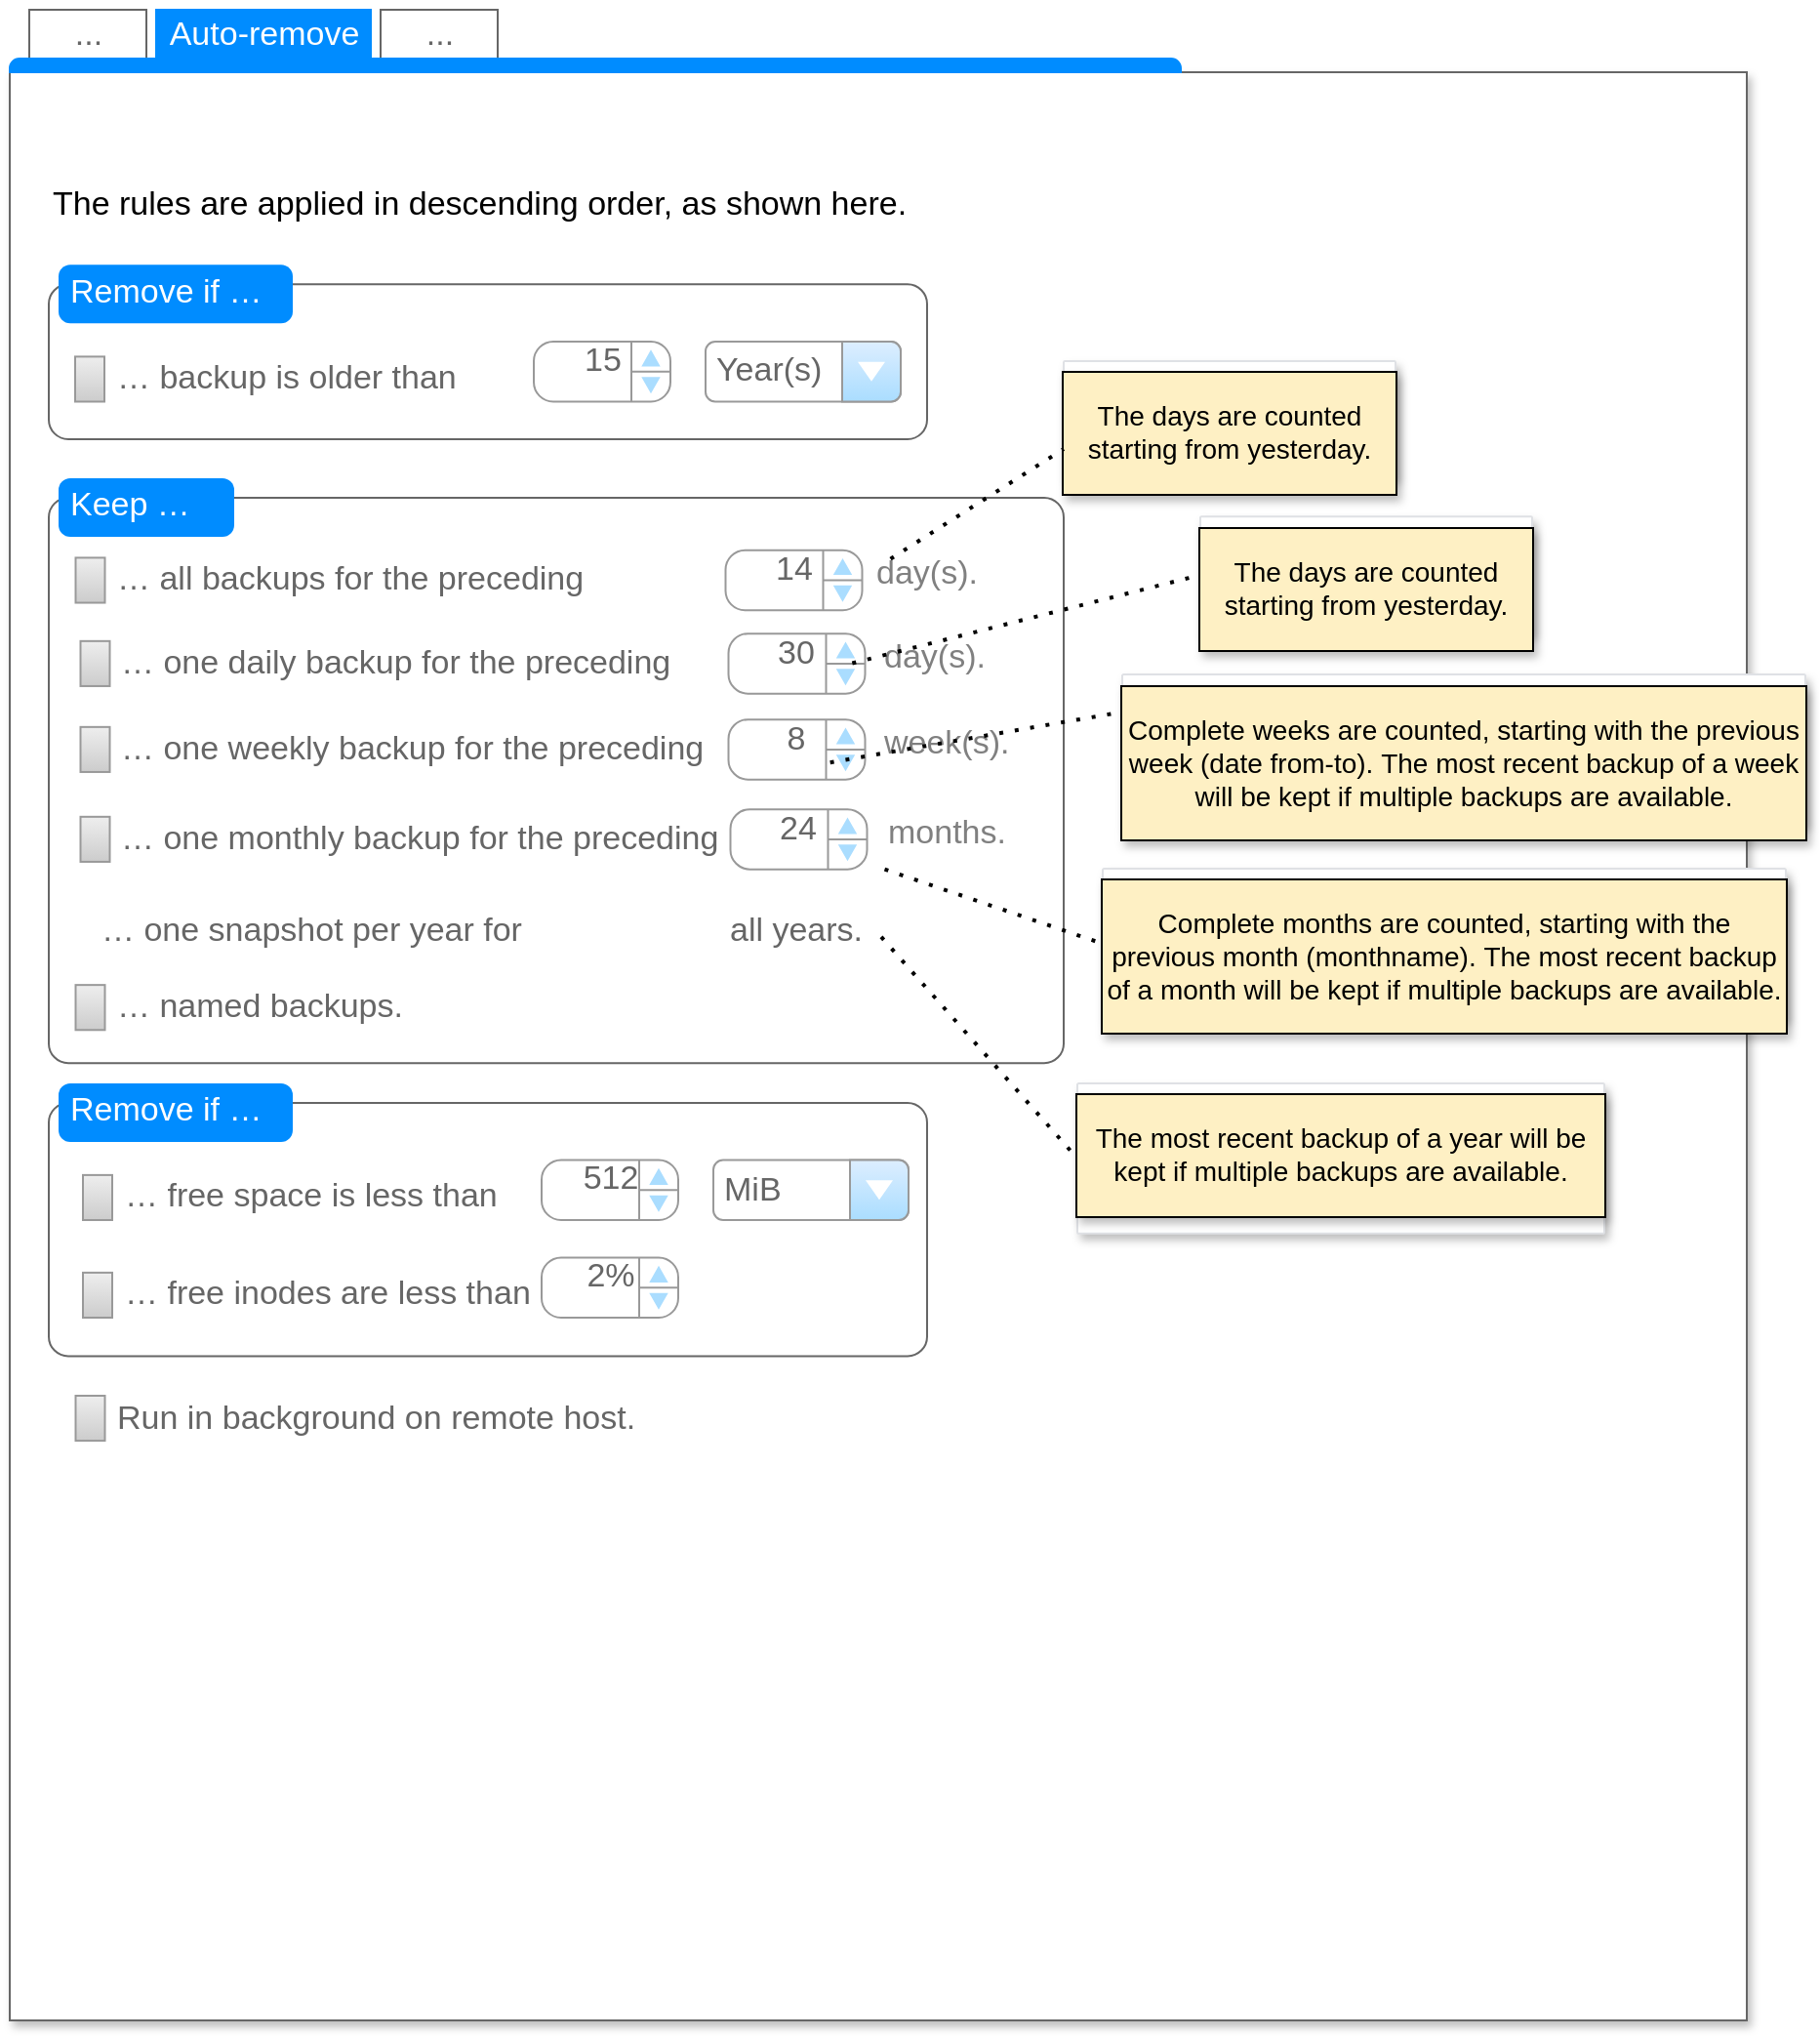 <mxfile version="25.0.3">
  <diagram name="Seite-1" id="QbO9OI8nUnqEIkdLsoEd">
    <mxGraphModel dx="2200" dy="1164" grid="1" gridSize="10" guides="1" tooltips="1" connect="1" arrows="1" fold="1" page="1" pageScale="1" pageWidth="827" pageHeight="1169" math="0" shadow="0">
      <root>
        <mxCell id="0" />
        <mxCell id="1" parent="0" />
        <mxCell id="x8gMyu6OwGuHP-ef9QG5-16" value="" style="strokeWidth=1;shadow=1;dashed=0;align=center;html=1;shape=mxgraph.mockup.containers.marginRect2;rectMarginTop=32;strokeColor=#666666;gradientColor=none;whiteSpace=wrap;fontColor=#808080;movable=1;resizable=1;rotatable=1;deletable=1;editable=1;locked=0;connectable=1;fillColor=default;fillStyle=auto;" parent="1" vertex="1">
          <mxGeometry x="10" y="10" width="890" height="1030" as="geometry" />
        </mxCell>
        <mxCell id="x8gMyu6OwGuHP-ef9QG5-22" value="..." style="strokeColor=inherit;fillColor=inherit;gradientColor=inherit;strokeWidth=1;shadow=0;dashed=0;align=center;html=1;shape=mxgraph.mockup.containers.rrect;rSize=0;fontSize=17;fontColor=#666666;gradientColor=none;" parent="x8gMyu6OwGuHP-ef9QG5-16" vertex="1">
          <mxGeometry width="60" height="25" relative="1" as="geometry">
            <mxPoint x="10" as="offset" />
          </mxGeometry>
        </mxCell>
        <mxCell id="x8gMyu6OwGuHP-ef9QG5-23" value="Auto-remove" style="strokeWidth=1;shadow=0;dashed=0;align=center;html=1;shape=mxgraph.mockup.containers.rrect;rSize=0;fontSize=17;fontColor=#ffffff;strokeColor=#008cff;fillColor=#008cff;" parent="x8gMyu6OwGuHP-ef9QG5-16" vertex="1">
          <mxGeometry width="110" height="25" relative="1" as="geometry">
            <mxPoint x="75" as="offset" />
          </mxGeometry>
        </mxCell>
        <mxCell id="x8gMyu6OwGuHP-ef9QG5-24" value="..." style="strokeColor=inherit;fillColor=inherit;gradientColor=inherit;strokeWidth=1;shadow=0;dashed=0;align=center;html=1;shape=mxgraph.mockup.containers.rrect;rSize=0;fontSize=17;fontColor=#666666;gradientColor=none;" parent="x8gMyu6OwGuHP-ef9QG5-16" vertex="1">
          <mxGeometry width="60" height="25" relative="1" as="geometry">
            <mxPoint x="190" as="offset" />
          </mxGeometry>
        </mxCell>
        <mxCell id="x8gMyu6OwGuHP-ef9QG5-25" value="" style="strokeWidth=1;shadow=0;dashed=0;align=center;html=1;shape=mxgraph.mockup.containers.topButton;rSize=5;strokeColor=#008cff;fillColor=#008cff;gradientColor=none;resizeWidth=1;movable=0;deletable=1;" parent="x8gMyu6OwGuHP-ef9QG5-16" vertex="1">
          <mxGeometry width="600" height="7" relative="1" as="geometry">
            <mxPoint y="25" as="offset" />
          </mxGeometry>
        </mxCell>
        <mxCell id="x8gMyu6OwGuHP-ef9QG5-50" value="" style="shape=mxgraph.mockup.containers.marginRect;rectMarginTop=10;strokeColor=#666666;strokeWidth=1;dashed=0;rounded=1;arcSize=5;recursiveResize=0;html=1;whiteSpace=wrap;" parent="x8gMyu6OwGuHP-ef9QG5-16" vertex="1">
          <mxGeometry x="20" y="130.67" width="450" height="89.33" as="geometry" />
        </mxCell>
        <mxCell id="x8gMyu6OwGuHP-ef9QG5-51" value="Remove if …" style="shape=rect;strokeColor=none;fillColor=#008cff;strokeWidth=1;dashed=0;rounded=1;arcSize=20;fontColor=#ffffff;fontSize=17;spacing=2;spacingTop=-2;align=left;autosize=1;spacingLeft=4;resizeWidth=0;resizeHeight=0;perimeter=none;html=1;whiteSpace=wrap;" parent="x8gMyu6OwGuHP-ef9QG5-50" vertex="1">
          <mxGeometry x="5" width="120" height="30" as="geometry" />
        </mxCell>
        <mxCell id="x8gMyu6OwGuHP-ef9QG5-58" value="… backup is older than" style="strokeWidth=1;shadow=0;dashed=0;align=center;html=1;shape=mxgraph.mockup.forms.rrect;rSize=0;fillColor=#eeeeee;strokeColor=#999999;gradientColor=#cccccc;align=left;spacingLeft=4;fontSize=17;fontColor=#666666;labelPosition=right;" parent="x8gMyu6OwGuHP-ef9QG5-50" vertex="1">
          <mxGeometry x="13.5" y="47.019" width="15" height="23.06" as="geometry" />
        </mxCell>
        <mxCell id="x8gMyu6OwGuHP-ef9QG5-59" value="15" style="strokeWidth=1;shadow=0;dashed=0;align=center;html=1;shape=mxgraph.mockup.forms.spinner;strokeColor=#999999;spinLayout=right;spinStyle=normal;adjStyle=triangle;fillColor=#aaddff;fontSize=17;fontColor=#666666;mainText=;html=1;overflow=fill;" parent="x8gMyu6OwGuHP-ef9QG5-50" vertex="1">
          <mxGeometry x="248.5" y="39.333" width="70" height="30.746" as="geometry" />
        </mxCell>
        <mxCell id="x8gMyu6OwGuHP-ef9QG5-60" value="Year(s)" style="strokeWidth=1;shadow=0;dashed=0;align=center;html=1;shape=mxgraph.mockup.forms.comboBox;strokeColor=#999999;fillColor=#ddeeff;align=left;fillColor2=#aaddff;mainText=;fontColor=#666666;fontSize=17;spacingLeft=3;" parent="x8gMyu6OwGuHP-ef9QG5-50" vertex="1">
          <mxGeometry x="336.5" y="39.333" width="100" height="30.746" as="geometry" />
        </mxCell>
        <mxCell id="x8gMyu6OwGuHP-ef9QG5-12" value="" style="shape=mxgraph.mockup.containers.marginRect;rectMarginTop=10;strokeColor=#666666;strokeWidth=1;dashed=0;rounded=1;arcSize=5;recursiveResize=0;html=1;whiteSpace=wrap;" parent="x8gMyu6OwGuHP-ef9QG5-16" vertex="1">
          <mxGeometry x="20" y="240" width="520" height="299.57" as="geometry" />
        </mxCell>
        <mxCell id="x8gMyu6OwGuHP-ef9QG5-13" value="Keep …" style="shape=rect;strokeColor=none;fillColor=#008cff;strokeWidth=1;dashed=0;rounded=1;arcSize=20;fontColor=#ffffff;fontSize=17;spacing=2;spacingTop=-2;align=left;autosize=1;spacingLeft=4;resizeWidth=0;resizeHeight=0;perimeter=none;html=1;whiteSpace=wrap;" parent="x8gMyu6OwGuHP-ef9QG5-12" vertex="1">
          <mxGeometry x="5" width="90" height="30" as="geometry" />
        </mxCell>
        <mxCell id="Iv2SSTLpsfRosrK7ilRP-63" value="… named backups." style="strokeWidth=1;shadow=0;dashed=0;align=center;html=1;shape=mxgraph.mockup.forms.rrect;rSize=0;fillColor=#eeeeee;strokeColor=#999999;gradientColor=#cccccc;align=left;spacingLeft=4;fontSize=17;fontColor=#666666;labelPosition=right;" parent="x8gMyu6OwGuHP-ef9QG5-12" vertex="1">
          <mxGeometry x="13.75" y="259.575" width="15" height="23.06" as="geometry" />
        </mxCell>
        <mxCell id="YEbgF9xkUqgCyze2J2hk-1" value="" style="group" vertex="1" connectable="0" parent="x8gMyu6OwGuHP-ef9QG5-12">
          <mxGeometry x="13.75" y="36.866" width="488" height="30.746" as="geometry" />
        </mxCell>
        <mxCell id="Iv2SSTLpsfRosrK7ilRP-33" value="… all backups for the preceding" style="strokeWidth=1;shadow=0;dashed=0;align=center;html=1;shape=mxgraph.mockup.forms.rrect;rSize=0;fillColor=#eeeeee;strokeColor=#999999;gradientColor=#cccccc;align=left;spacingLeft=4;fontSize=17;fontColor=#666666;labelPosition=right;" parent="YEbgF9xkUqgCyze2J2hk-1" vertex="1">
          <mxGeometry y="3.843" width="15" height="23.06" as="geometry" />
        </mxCell>
        <mxCell id="Iv2SSTLpsfRosrK7ilRP-34" value="14" style="strokeWidth=1;shadow=0;dashed=0;align=center;html=1;shape=mxgraph.mockup.forms.spinner;strokeColor=#999999;spinLayout=right;spinStyle=normal;adjStyle=triangle;fillColor=#aaddff;fontSize=17;fontColor=#666666;mainText=;html=1;overflow=fill;" parent="YEbgF9xkUqgCyze2J2hk-1" vertex="1">
          <mxGeometry x="333" width="70" height="30.746" as="geometry" />
        </mxCell>
        <mxCell id="Iv2SSTLpsfRosrK7ilRP-35" value="day(s)." style="text;spacingTop=-5;whiteSpace=wrap;html=1;align=left;fontSize=17;fontFamily=Helvetica;fillColor=none;strokeColor=none;fontColor=#808080;" parent="YEbgF9xkUqgCyze2J2hk-1" vertex="1">
          <mxGeometry x="408" width="80" height="30.746" as="geometry" />
        </mxCell>
        <mxCell id="YEbgF9xkUqgCyze2J2hk-2" value="" style="group" vertex="1" connectable="0" parent="x8gMyu6OwGuHP-ef9QG5-12">
          <mxGeometry x="16.25" y="79.574" width="471.25" height="30.746" as="geometry" />
        </mxCell>
        <mxCell id="Iv2SSTLpsfRosrK7ilRP-17" value="&lt;font color=&quot;#808080&quot;&gt;day(s).&lt;/font&gt;" style="text;spacingTop=-5;whiteSpace=wrap;html=1;align=left;fontSize=17;fontFamily=Helvetica;fillColor=none;strokeColor=none;" parent="YEbgF9xkUqgCyze2J2hk-2" vertex="1">
          <mxGeometry x="410" width="61.25" height="30.746" as="geometry" />
        </mxCell>
        <mxCell id="Iv2SSTLpsfRosrK7ilRP-16" value="30" style="strokeWidth=1;shadow=0;dashed=0;align=center;html=1;shape=mxgraph.mockup.forms.spinner;strokeColor=#999999;spinLayout=right;spinStyle=normal;adjStyle=triangle;fillColor=#aaddff;fontSize=17;fontColor=#666666;mainText=;html=1;overflow=fill;" parent="YEbgF9xkUqgCyze2J2hk-2" vertex="1">
          <mxGeometry x="332" width="70" height="30.746" as="geometry" />
        </mxCell>
        <mxCell id="Iv2SSTLpsfRosrK7ilRP-15" value="… one daily backup for the preceding" style="strokeWidth=1;shadow=0;dashed=0;align=center;html=1;shape=mxgraph.mockup.forms.rrect;rSize=0;fillColor=#eeeeee;strokeColor=#999999;gradientColor=#cccccc;align=left;spacingLeft=4;fontSize=17;fontColor=#666666;labelPosition=right;" parent="YEbgF9xkUqgCyze2J2hk-2" vertex="1">
          <mxGeometry y="3.843" width="15" height="23.06" as="geometry" />
        </mxCell>
        <mxCell id="YEbgF9xkUqgCyze2J2hk-3" value="" style="group" vertex="1" connectable="0" parent="x8gMyu6OwGuHP-ef9QG5-12">
          <mxGeometry x="16.25" y="123.575" width="490" height="30.746" as="geometry" />
        </mxCell>
        <mxCell id="Iv2SSTLpsfRosrK7ilRP-19" value="8" style="strokeWidth=1;shadow=0;dashed=0;align=center;html=1;shape=mxgraph.mockup.forms.spinner;strokeColor=#999999;spinLayout=right;spinStyle=normal;adjStyle=triangle;fillColor=#aaddff;fontSize=17;fontColor=#666666;mainText=;html=1;overflow=fill;" parent="YEbgF9xkUqgCyze2J2hk-3" vertex="1">
          <mxGeometry x="332" width="70" height="30.746" as="geometry" />
        </mxCell>
        <mxCell id="Iv2SSTLpsfRosrK7ilRP-20" value="&lt;font color=&quot;#808080&quot;&gt;week(s).&lt;/font&gt;" style="text;spacingTop=-5;whiteSpace=wrap;html=1;align=left;fontSize=17;fontFamily=Helvetica;fillColor=none;strokeColor=none;" parent="YEbgF9xkUqgCyze2J2hk-3" vertex="1">
          <mxGeometry x="410" width="80" height="30.746" as="geometry" />
        </mxCell>
        <mxCell id="Iv2SSTLpsfRosrK7ilRP-18" value="… one weekly backup for the preceding" style="strokeWidth=1;shadow=0;dashed=0;align=center;html=1;shape=mxgraph.mockup.forms.rrect;rSize=0;fillColor=#eeeeee;strokeColor=#999999;gradientColor=#cccccc;align=left;spacingLeft=4;fontSize=17;fontColor=#666666;labelPosition=right;" parent="YEbgF9xkUqgCyze2J2hk-3" vertex="1">
          <mxGeometry y="3.843" width="15" height="23.06" as="geometry" />
        </mxCell>
        <mxCell id="YEbgF9xkUqgCyze2J2hk-4" value="" style="group" vertex="1" connectable="0" parent="x8gMyu6OwGuHP-ef9QG5-12">
          <mxGeometry x="16.25" y="169.57" width="481.25" height="30.746" as="geometry" />
        </mxCell>
        <mxCell id="Iv2SSTLpsfRosrK7ilRP-23" value="&lt;font color=&quot;#808080&quot;&gt;months.&lt;/font&gt;" style="text;spacingTop=-5;whiteSpace=wrap;html=1;align=left;fontSize=17;fontFamily=Helvetica;fillColor=none;strokeColor=none;" parent="YEbgF9xkUqgCyze2J2hk-4" vertex="1">
          <mxGeometry x="412" width="69.25" height="30.746" as="geometry" />
        </mxCell>
        <mxCell id="Iv2SSTLpsfRosrK7ilRP-22" value="24" style="strokeWidth=1;shadow=0;dashed=0;align=center;html=1;shape=mxgraph.mockup.forms.spinner;strokeColor=#999999;spinLayout=right;spinStyle=normal;adjStyle=triangle;fillColor=#aaddff;fontSize=17;fontColor=#666666;mainText=;html=1;overflow=fill;" parent="YEbgF9xkUqgCyze2J2hk-4" vertex="1">
          <mxGeometry x="333" width="70" height="30.746" as="geometry" />
        </mxCell>
        <mxCell id="Iv2SSTLpsfRosrK7ilRP-21" value="… one monthly backup for the preceding" style="strokeWidth=1;shadow=0;dashed=0;align=center;html=1;shape=mxgraph.mockup.forms.rrect;rSize=0;fillColor=#eeeeee;strokeColor=#999999;gradientColor=#cccccc;align=left;spacingLeft=4;fontSize=17;fontColor=#666666;labelPosition=right;" parent="YEbgF9xkUqgCyze2J2hk-4" vertex="1">
          <mxGeometry y="3.843" width="15" height="23.06" as="geometry" />
        </mxCell>
        <mxCell id="YEbgF9xkUqgCyze2J2hk-5" value="" style="group" vertex="1" connectable="0" parent="x8gMyu6OwGuHP-ef9QG5-12">
          <mxGeometry x="25" y="219.572" width="401.5" height="30.746" as="geometry" />
        </mxCell>
        <mxCell id="Iv2SSTLpsfRosrK7ilRP-61" value="&lt;font color=&quot;#666666&quot;&gt;… one snapshot per year for&lt;/font&gt;" style="text;spacingTop=-5;whiteSpace=wrap;html=1;align=left;fontSize=17;fontFamily=Helvetica;fillColor=none;strokeColor=none;fontColor=#808080;" parent="YEbgF9xkUqgCyze2J2hk-5" vertex="1">
          <mxGeometry width="330" height="30.746" as="geometry" />
        </mxCell>
        <mxCell id="Iv2SSTLpsfRosrK7ilRP-62" value="&lt;div&gt;&lt;font color=&quot;#666666&quot;&gt;&lt;span style=&quot;background-color: initial;&quot;&gt;all years.&lt;/span&gt;&lt;/font&gt;&lt;/div&gt;" style="text;spacingTop=-5;whiteSpace=wrap;html=1;align=left;fontSize=17;fontFamily=Helvetica;fillColor=none;strokeColor=none;fontColor=#808080;container=0;" parent="YEbgF9xkUqgCyze2J2hk-5" vertex="1">
          <mxGeometry x="321.5" width="80" height="30.746" as="geometry" />
        </mxCell>
        <mxCell id="Iv2SSTLpsfRosrK7ilRP-64" value="Run in background on remote host." style="strokeWidth=1;shadow=0;dashed=0;align=center;html=1;shape=mxgraph.mockup.forms.rrect;rSize=0;fillColor=#eeeeee;strokeColor=#999999;gradientColor=#cccccc;align=left;spacingLeft=4;fontSize=17;fontColor=#666666;labelPosition=right;" parent="x8gMyu6OwGuHP-ef9QG5-16" vertex="1">
          <mxGeometry x="33.75" y="709.996" width="15" height="23.06" as="geometry" />
        </mxCell>
        <mxCell id="Kyt2Ybz1KD1fWm82J71v-1" value="&lt;p&gt;The rules are applied in descending order, as shown here.&lt;/p&gt;" style="text;html=1;align=left;verticalAlign=middle;whiteSpace=wrap;rounded=0;fontSize=17;" parent="x8gMyu6OwGuHP-ef9QG5-16" vertex="1">
          <mxGeometry x="20" y="76.866" width="450" height="46.119" as="geometry" />
        </mxCell>
        <mxCell id="Kyt2Ybz1KD1fWm82J71v-6" value="&lt;p&gt;Complete weeks are counted, starting with the previous week (date from-to).&amp;nbsp;The most recent backup of a week will be kept if multiple backups are available.&lt;/p&gt;" style="html=1;rounded=1;strokeColor=#DFE1E5;fontSize=14;align=center;shadow=1;arcSize=1;whiteSpace=wrap;verticalAlign=top;spacingLeft=0;spacingRight=0;spacingTop=0;spacing=0;labelBackgroundColor=#FEF0C4;textShadow=1;labelBorderColor=default;" parent="x8gMyu6OwGuHP-ef9QG5-16" vertex="1">
          <mxGeometry x="570" y="340.512" width="350" height="76.866" as="geometry" />
        </mxCell>
        <mxCell id="Kyt2Ybz1KD1fWm82J71v-7" value="&lt;p&gt;Complete months are counted, starting with the previous month (monthname).&amp;nbsp;The most recent backup of a month will be kept if multiple backups are available.&lt;/p&gt;" style="html=1;rounded=1;strokeColor=#DFE1E5;fontSize=14;align=center;shadow=1;arcSize=1;whiteSpace=wrap;verticalAlign=top;spacingLeft=0;spacingRight=0;spacingTop=0;spacing=0;labelBackgroundColor=#FEF0C4;textShadow=1;labelBorderColor=default;" parent="x8gMyu6OwGuHP-ef9QG5-16" vertex="1">
          <mxGeometry x="560" y="440.0" width="350" height="76.866" as="geometry" />
        </mxCell>
        <mxCell id="Kyt2Ybz1KD1fWm82J71v-8" value="&lt;p&gt;The most recent backup of a year will be kept if multiple backups are available.&lt;/p&gt;" style="html=1;rounded=1;strokeColor=#DFE1E5;fontSize=14;align=center;shadow=1;arcSize=1;whiteSpace=wrap;verticalAlign=top;spacingLeft=0;spacingRight=0;spacingTop=0;spacing=0;labelBackgroundColor=#FEF0C4;textShadow=1;labelBorderColor=default;" parent="x8gMyu6OwGuHP-ef9QG5-16" vertex="1">
          <mxGeometry x="547" y="549.999" width="270" height="76.866" as="geometry" />
        </mxCell>
        <mxCell id="YEbgF9xkUqgCyze2J2hk-6" value="" style="shape=mxgraph.mockup.containers.marginRect;rectMarginTop=10;strokeColor=#666666;strokeWidth=1;dashed=0;rounded=1;arcSize=5;recursiveResize=0;html=1;whiteSpace=wrap;" vertex="1" parent="x8gMyu6OwGuHP-ef9QG5-16">
          <mxGeometry x="20" y="550" width="450" height="139.69" as="geometry" />
        </mxCell>
        <mxCell id="YEbgF9xkUqgCyze2J2hk-7" value="Remove if …" style="shape=rect;strokeColor=none;fillColor=#008cff;strokeWidth=1;dashed=0;rounded=1;arcSize=20;fontColor=#ffffff;fontSize=17;spacing=2;spacingTop=-2;align=left;autosize=1;spacingLeft=4;resizeWidth=0;resizeHeight=0;perimeter=none;html=1;whiteSpace=wrap;" vertex="1" parent="YEbgF9xkUqgCyze2J2hk-6">
          <mxGeometry x="5" width="120" height="30" as="geometry" />
        </mxCell>
        <mxCell id="YEbgF9xkUqgCyze2J2hk-9" value="… free inodes are less than" style="strokeWidth=1;shadow=0;dashed=0;align=center;html=1;shape=mxgraph.mockup.forms.rrect;rSize=0;fillColor=#eeeeee;strokeColor=#999999;gradientColor=#cccccc;align=left;spacingLeft=4;fontSize=17;fontColor=#666666;labelPosition=right;" vertex="1" parent="YEbgF9xkUqgCyze2J2hk-6">
          <mxGeometry x="17.5" y="96.944" width="15" height="23.06" as="geometry" />
        </mxCell>
        <mxCell id="YEbgF9xkUqgCyze2J2hk-10" value="2%" style="strokeWidth=1;shadow=0;dashed=0;align=center;html=1;shape=mxgraph.mockup.forms.spinner;strokeColor=#999999;spinLayout=right;spinStyle=normal;adjStyle=triangle;fillColor=#aaddff;fontSize=17;fontColor=#666666;mainText=;html=1;overflow=fill;" vertex="1" parent="YEbgF9xkUqgCyze2J2hk-6">
          <mxGeometry x="252.5" y="89.257" width="70" height="30.746" as="geometry" />
        </mxCell>
        <mxCell id="YEbgF9xkUqgCyze2J2hk-11" value="… free space is less than" style="strokeWidth=1;shadow=0;dashed=0;align=center;html=1;shape=mxgraph.mockup.forms.rrect;rSize=0;fillColor=#eeeeee;strokeColor=#999999;gradientColor=#cccccc;align=left;spacingLeft=4;fontSize=17;fontColor=#666666;labelPosition=right;" vertex="1" parent="YEbgF9xkUqgCyze2J2hk-6">
          <mxGeometry x="17.5" y="46.945" width="15" height="23.06" as="geometry" />
        </mxCell>
        <mxCell id="YEbgF9xkUqgCyze2J2hk-12" value="512" style="strokeWidth=1;shadow=0;dashed=0;align=center;html=1;shape=mxgraph.mockup.forms.spinner;strokeColor=#999999;spinLayout=right;spinStyle=normal;adjStyle=triangle;fillColor=#aaddff;fontSize=17;fontColor=#666666;mainText=;html=1;overflow=fill;" vertex="1" parent="YEbgF9xkUqgCyze2J2hk-6">
          <mxGeometry x="252.5" y="39.258" width="70" height="30.746" as="geometry" />
        </mxCell>
        <mxCell id="YEbgF9xkUqgCyze2J2hk-13" value="MiB" style="strokeWidth=1;shadow=0;dashed=0;align=center;html=1;shape=mxgraph.mockup.forms.comboBox;strokeColor=#999999;fillColor=#ddeeff;align=left;fillColor2=#aaddff;mainText=;fontColor=#666666;fontSize=17;spacingLeft=3;" vertex="1" parent="YEbgF9xkUqgCyze2J2hk-6">
          <mxGeometry x="340.5" y="39.258" width="100" height="30.746" as="geometry" />
        </mxCell>
        <mxCell id="Kyt2Ybz1KD1fWm82J71v-13" value="" style="endArrow=none;dashed=1;html=1;dashPattern=1 3;strokeWidth=2;rounded=0;exitX=0.744;exitY=0.716;exitDx=0;exitDy=0;exitPerimeter=0;entryX=0;entryY=0.25;entryDx=0;entryDy=0;" parent="x8gMyu6OwGuHP-ef9QG5-16" target="Kyt2Ybz1KD1fWm82J71v-6" edge="1" source="Iv2SSTLpsfRosrK7ilRP-19">
          <mxGeometry width="50" height="50" relative="1" as="geometry">
            <mxPoint x="430" y="464.832" as="sourcePoint" />
            <mxPoint x="560" y="404.877" as="targetPoint" />
          </mxGeometry>
        </mxCell>
        <mxCell id="Kyt2Ybz1KD1fWm82J71v-4" value="&lt;p&gt;The days are counted starting from yesterday.&lt;/p&gt;" style="html=1;rounded=1;strokeColor=#DFE1E5;fontSize=14;align=center;shadow=1;arcSize=1;whiteSpace=wrap;verticalAlign=top;spacingLeft=0;spacingRight=0;spacingTop=0;spacing=0;labelBackgroundColor=#FEF0C4;textShadow=1;labelBorderColor=default;" parent="x8gMyu6OwGuHP-ef9QG5-16" vertex="1">
          <mxGeometry x="540" y="180" width="170" height="60" as="geometry" />
        </mxCell>
        <mxCell id="Kyt2Ybz1KD1fWm82J71v-11" value="" style="endArrow=none;dashed=1;html=1;dashPattern=1 3;strokeWidth=2;rounded=0;exitX=0.119;exitY=0.144;exitDx=0;exitDy=0;exitPerimeter=0;entryX=0;entryY=0.75;entryDx=0;entryDy=0;" parent="x8gMyu6OwGuHP-ef9QG5-16" source="Iv2SSTLpsfRosrK7ilRP-35" edge="1" target="Kyt2Ybz1KD1fWm82J71v-4">
          <mxGeometry width="50" height="50" relative="1" as="geometry">
            <mxPoint x="460" y="220.015" as="sourcePoint" />
            <mxPoint x="552" y="261.522" as="targetPoint" />
          </mxGeometry>
        </mxCell>
        <mxCell id="Kyt2Ybz1KD1fWm82J71v-5" value="&lt;p&gt;The days are counted starting from yesterday.&lt;/p&gt;" style="html=1;rounded=1;strokeColor=#DFE1E5;fontSize=14;align=center;shadow=1;arcSize=1;whiteSpace=wrap;verticalAlign=top;spacingLeft=0;spacingRight=0;spacingTop=0;spacing=0;labelBackgroundColor=#FEF0C4;textShadow=1;labelBorderColor=default;" parent="x8gMyu6OwGuHP-ef9QG5-16" vertex="1">
          <mxGeometry x="610" y="259.57" width="170" height="60" as="geometry" />
        </mxCell>
        <mxCell id="Kyt2Ybz1KD1fWm82J71v-12" value="" style="endArrow=none;dashed=1;html=1;dashPattern=1 3;strokeWidth=2;rounded=0;exitX=0.906;exitY=0.494;exitDx=0;exitDy=0;exitPerimeter=0;entryX=0;entryY=0.5;entryDx=0;entryDy=0;" parent="x8gMyu6OwGuHP-ef9QG5-16" target="Kyt2Ybz1KD1fWm82J71v-5" edge="1" source="Iv2SSTLpsfRosrK7ilRP-16">
          <mxGeometry width="50" height="50" relative="1" as="geometry">
            <mxPoint x="500" y="598.015" as="sourcePoint" />
            <mxPoint x="601" y="538.06" as="targetPoint" />
          </mxGeometry>
        </mxCell>
        <mxCell id="Kyt2Ybz1KD1fWm82J71v-9" value="" style="endArrow=none;dashed=1;html=1;dashPattern=1 3;strokeWidth=2;rounded=0;exitX=0;exitY=1;exitDx=0;exitDy=0;entryX=0;entryY=0.5;entryDx=0;entryDy=0;" parent="x8gMyu6OwGuHP-ef9QG5-16" source="Iv2SSTLpsfRosrK7ilRP-23" target="Kyt2Ybz1KD1fWm82J71v-7" edge="1">
          <mxGeometry width="50" height="50" relative="1" as="geometry">
            <mxPoint x="430" y="512.104" as="sourcePoint" />
            <mxPoint x="480" y="435.239" as="targetPoint" />
          </mxGeometry>
        </mxCell>
        <mxCell id="Kyt2Ybz1KD1fWm82J71v-10" value="" style="endArrow=none;dashed=1;html=1;dashPattern=1 3;strokeWidth=2;rounded=0;exitX=1;exitY=0.5;exitDx=0;exitDy=0;entryX=0;entryY=0.5;entryDx=0;entryDy=0;" parent="x8gMyu6OwGuHP-ef9QG5-16" edge="1" target="Kyt2Ybz1KD1fWm82J71v-8" source="Iv2SSTLpsfRosrK7ilRP-62">
          <mxGeometry width="50" height="50" relative="1" as="geometry">
            <mxPoint x="400" y="624.328" as="sourcePoint" />
            <mxPoint x="492" y="665.836" as="targetPoint" />
          </mxGeometry>
        </mxCell>
      </root>
    </mxGraphModel>
  </diagram>
</mxfile>
